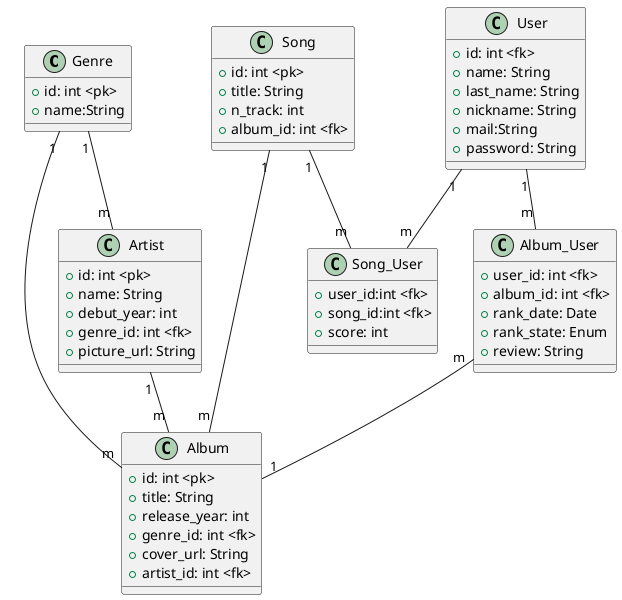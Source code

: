 @startuml

class Genre {
    +id: int <pk>
    +name:String
}

class Album {
    +id: int <pk>
    +title: String
    +release_year: int
    +genre_id: int <fk>
    +cover_url: String
    +artist_id: int <fk>
}

class Artist {
    +id: int <pk>
    +name: String
    +debut_year: int 
    +genre_id: int <fk>
    +picture_url: String
}

class Song {
    +id: int <pk>
    +title: String
    +n_track: int
    +album_id: int <fk>
}

class User{
    +id: int <fk>
    +name: String
    +last_name: String
    +nickname: String
    +mail:String
    +password: String
}

class Album_User{
    +user_id: int <fk>
    +album_id: int <fk>
    +rank_date: Date
    +rank_state: Enum
    +review: String
}

class Song_User{
    +user_id:int <fk>
    +song_id:int <fk>
    +score: int
}


Genre "1"--"m" Artist
Artist "1"--"m" Album
Genre "1"--"m" Album
Album_User "m"--"1" Album
User "1"--"m" Album_User
Song "1"--"m" Album
Song "1"--"m" Song_User
User "1"--"m" Song_User

@enduml